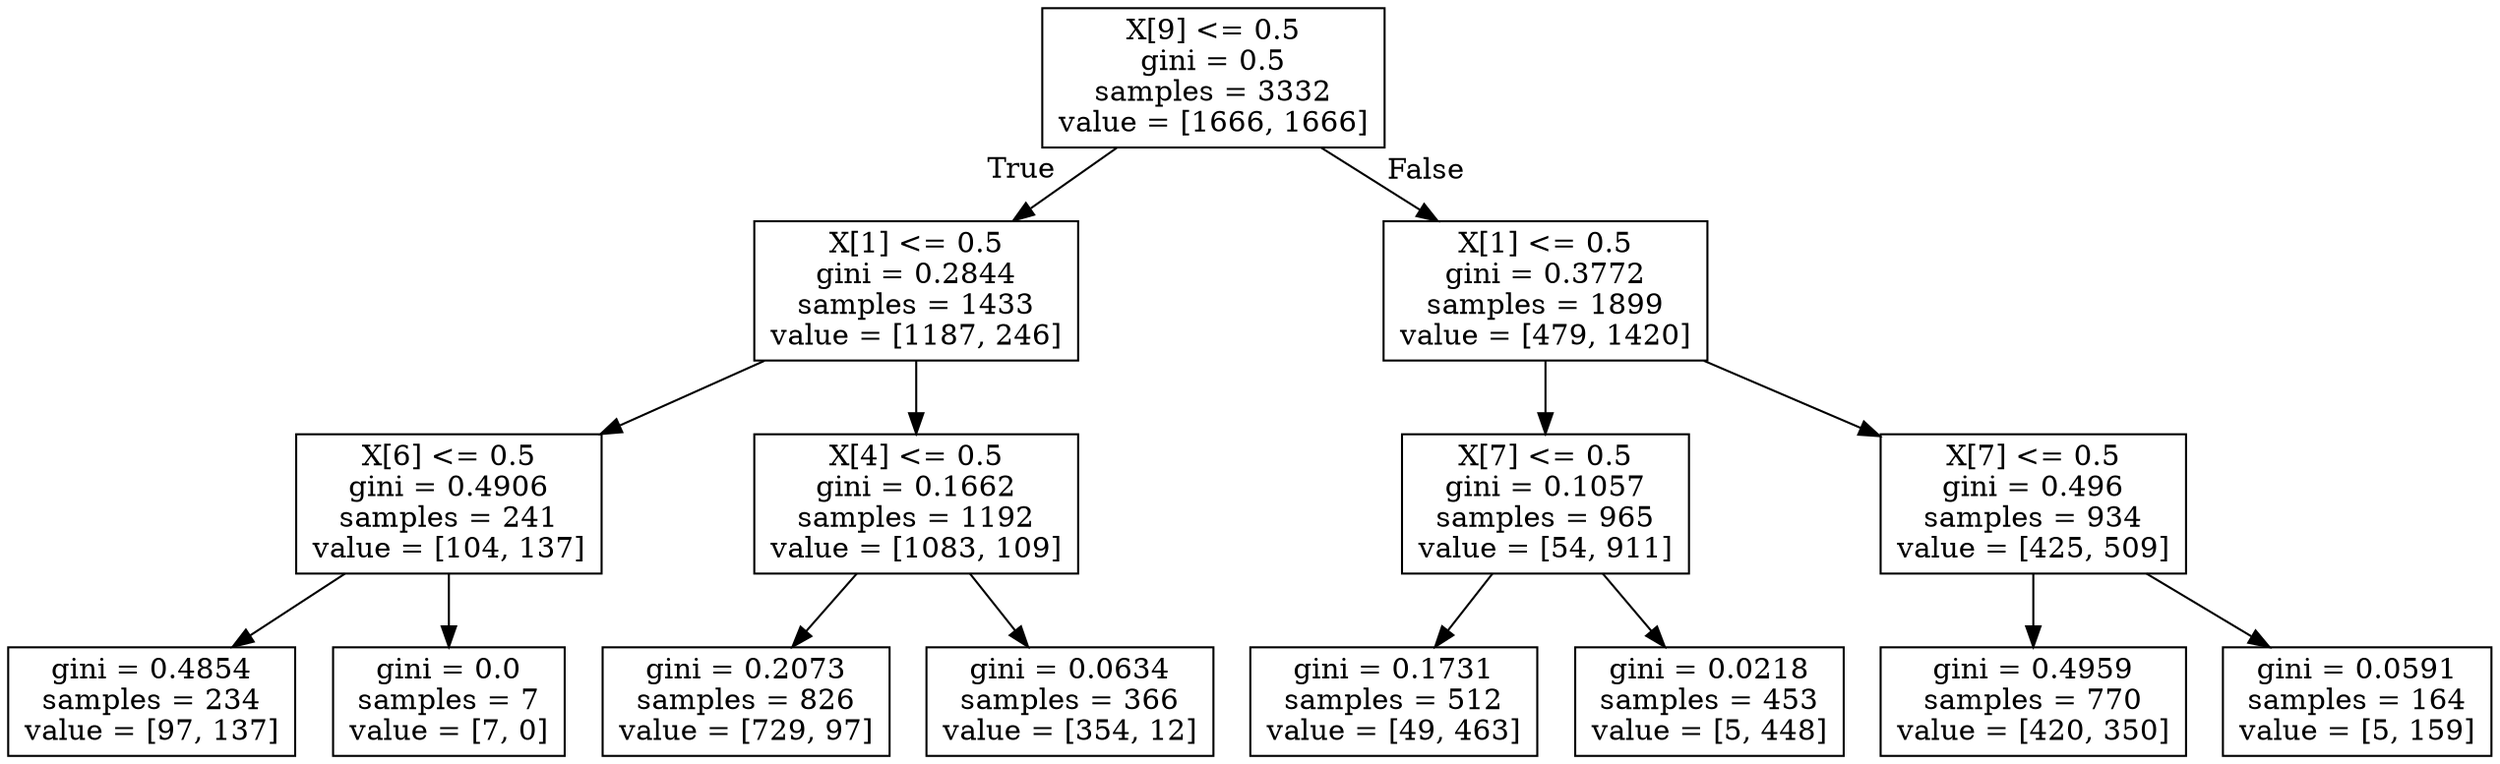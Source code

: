digraph Tree {
node [shape=box] ;
0 [label="X[9] <= 0.5\ngini = 0.5\nsamples = 3332\nvalue = [1666, 1666]"] ;
1 [label="X[1] <= 0.5\ngini = 0.2844\nsamples = 1433\nvalue = [1187, 246]"] ;
0 -> 1 [labeldistance=2.5, labelangle=45, headlabel="True"] ;
2 [label="X[6] <= 0.5\ngini = 0.4906\nsamples = 241\nvalue = [104, 137]"] ;
1 -> 2 ;
3 [label="gini = 0.4854\nsamples = 234\nvalue = [97, 137]"] ;
2 -> 3 ;
4 [label="gini = 0.0\nsamples = 7\nvalue = [7, 0]"] ;
2 -> 4 ;
5 [label="X[4] <= 0.5\ngini = 0.1662\nsamples = 1192\nvalue = [1083, 109]"] ;
1 -> 5 ;
6 [label="gini = 0.2073\nsamples = 826\nvalue = [729, 97]"] ;
5 -> 6 ;
7 [label="gini = 0.0634\nsamples = 366\nvalue = [354, 12]"] ;
5 -> 7 ;
8 [label="X[1] <= 0.5\ngini = 0.3772\nsamples = 1899\nvalue = [479, 1420]"] ;
0 -> 8 [labeldistance=2.5, labelangle=-45, headlabel="False"] ;
9 [label="X[7] <= 0.5\ngini = 0.1057\nsamples = 965\nvalue = [54, 911]"] ;
8 -> 9 ;
10 [label="gini = 0.1731\nsamples = 512\nvalue = [49, 463]"] ;
9 -> 10 ;
11 [label="gini = 0.0218\nsamples = 453\nvalue = [5, 448]"] ;
9 -> 11 ;
12 [label="X[7] <= 0.5\ngini = 0.496\nsamples = 934\nvalue = [425, 509]"] ;
8 -> 12 ;
13 [label="gini = 0.4959\nsamples = 770\nvalue = [420, 350]"] ;
12 -> 13 ;
14 [label="gini = 0.0591\nsamples = 164\nvalue = [5, 159]"] ;
12 -> 14 ;
}